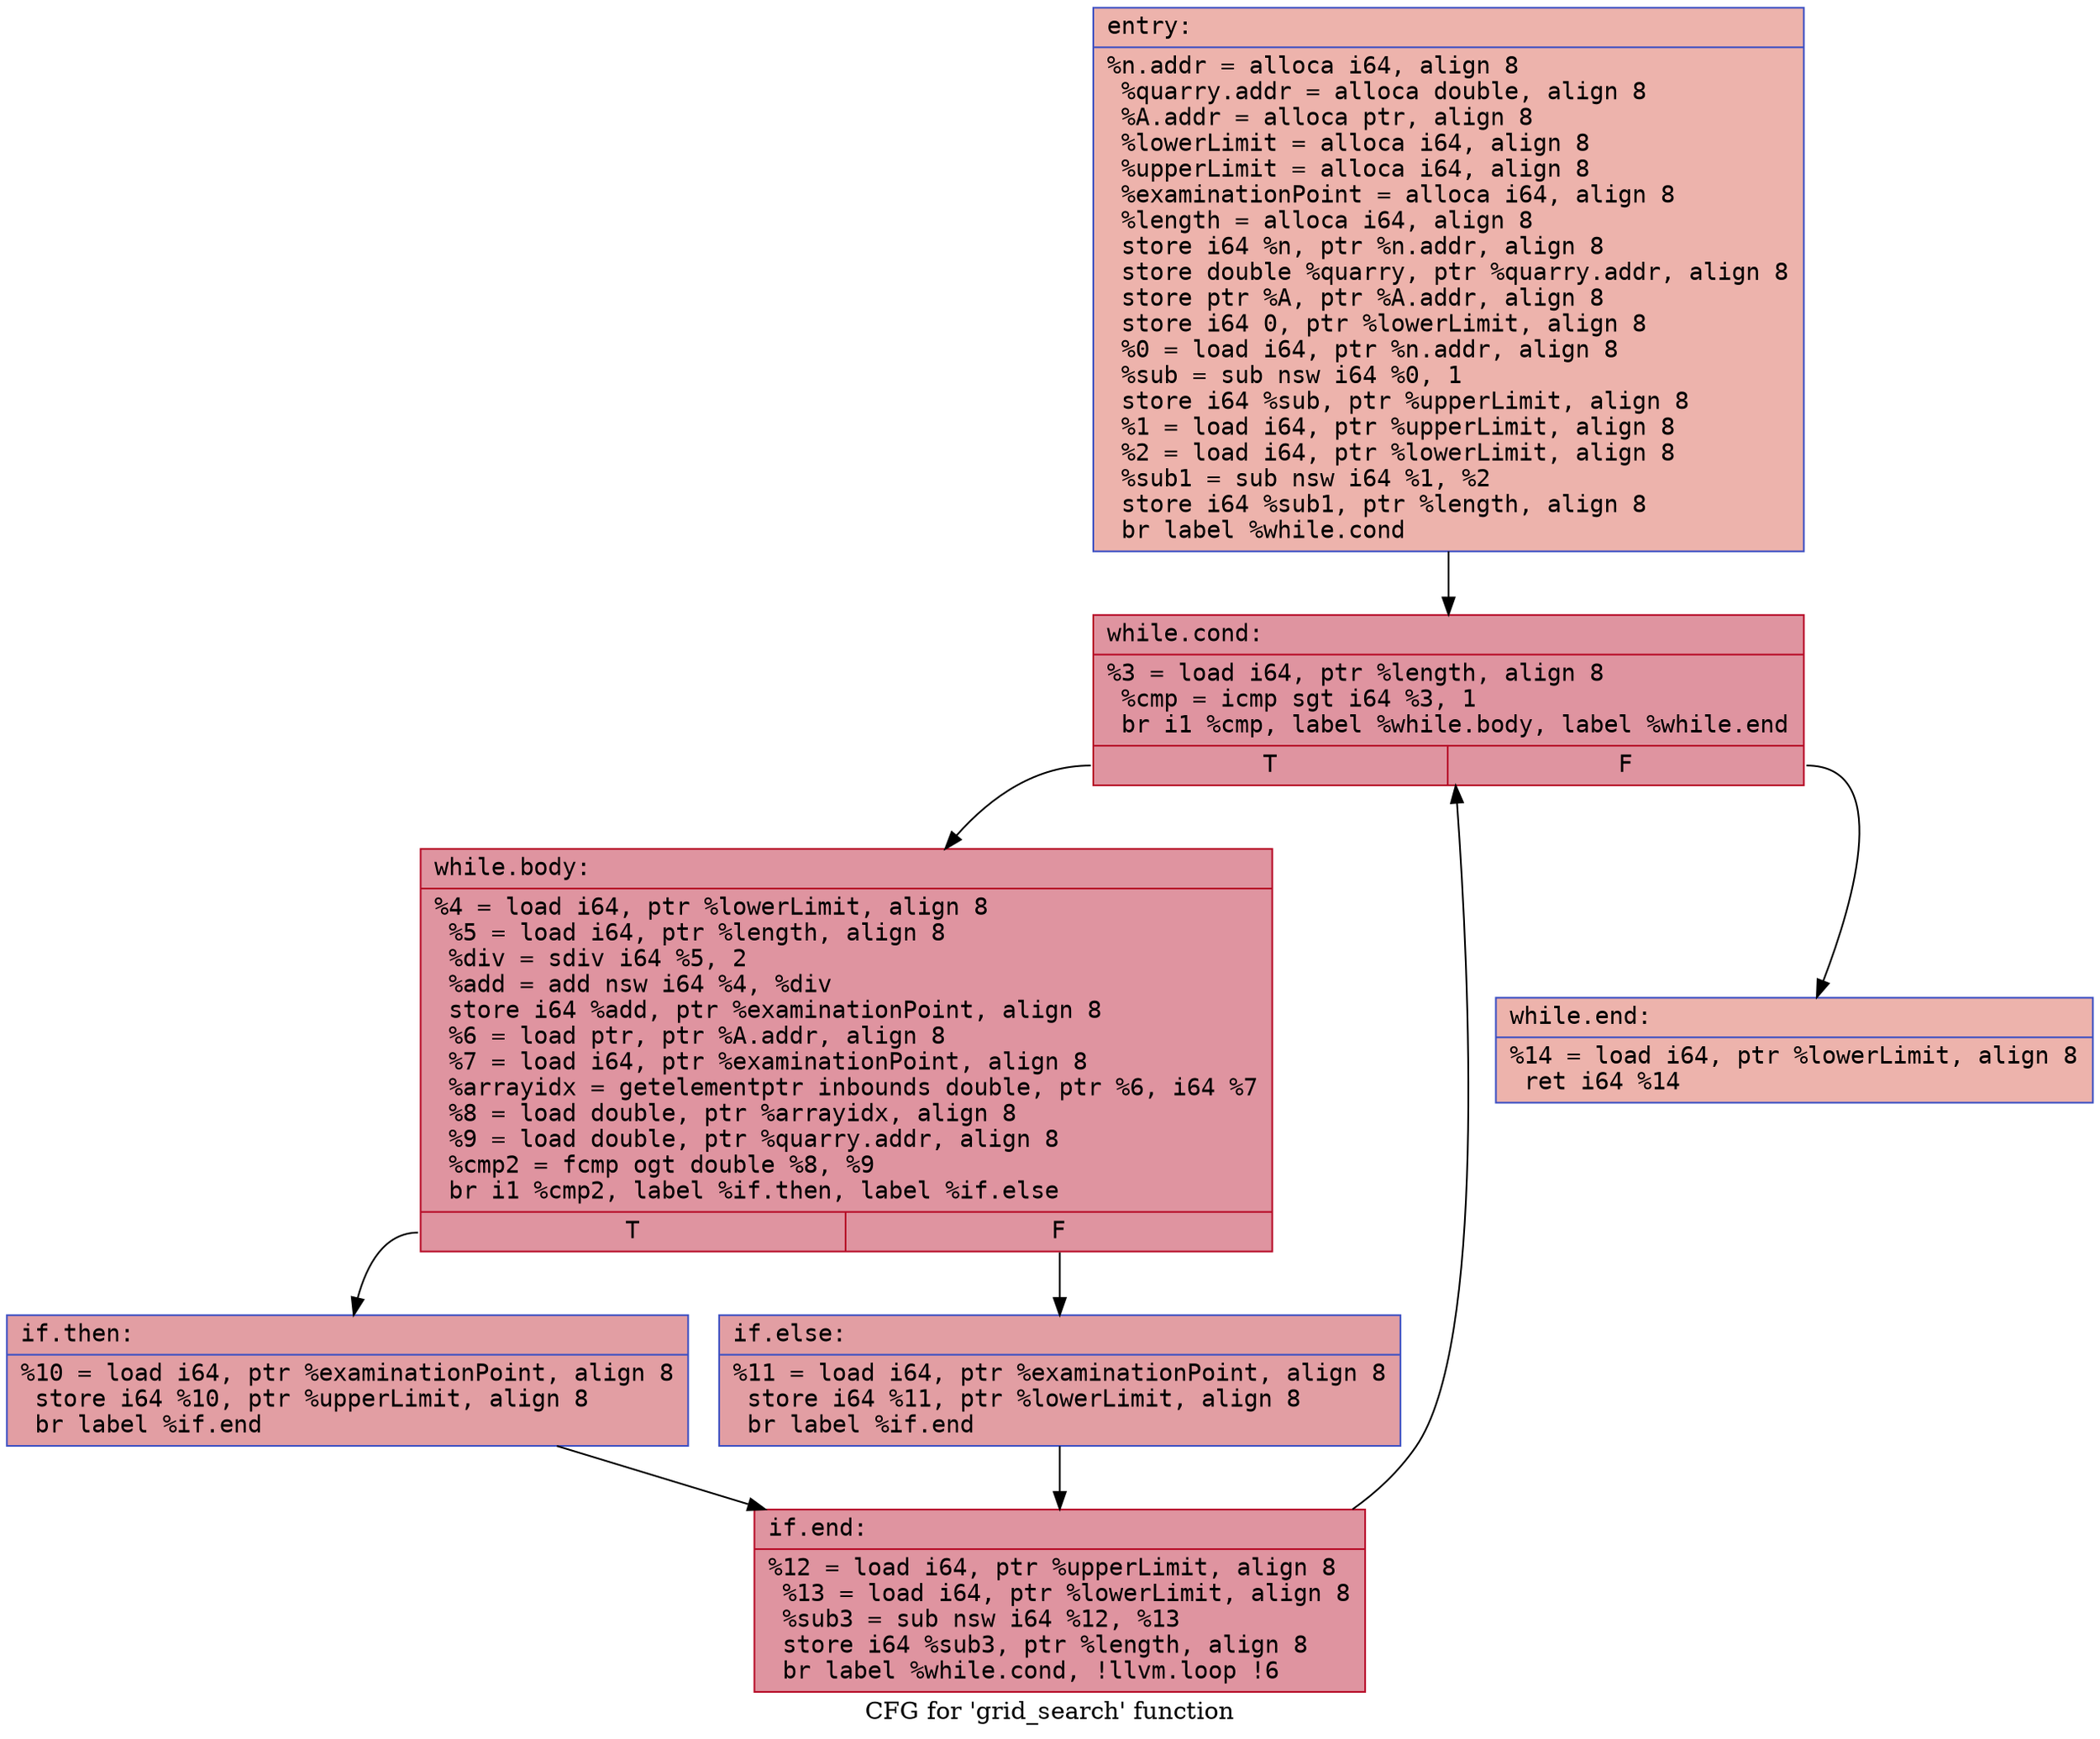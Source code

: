 digraph "CFG for 'grid_search' function" {
	label="CFG for 'grid_search' function";

	Node0x564d03c15490 [shape=record,color="#3d50c3ff", style=filled, fillcolor="#d6524470" fontname="Courier",label="{entry:\l|  %n.addr = alloca i64, align 8\l  %quarry.addr = alloca double, align 8\l  %A.addr = alloca ptr, align 8\l  %lowerLimit = alloca i64, align 8\l  %upperLimit = alloca i64, align 8\l  %examinationPoint = alloca i64, align 8\l  %length = alloca i64, align 8\l  store i64 %n, ptr %n.addr, align 8\l  store double %quarry, ptr %quarry.addr, align 8\l  store ptr %A, ptr %A.addr, align 8\l  store i64 0, ptr %lowerLimit, align 8\l  %0 = load i64, ptr %n.addr, align 8\l  %sub = sub nsw i64 %0, 1\l  store i64 %sub, ptr %upperLimit, align 8\l  %1 = load i64, ptr %upperLimit, align 8\l  %2 = load i64, ptr %lowerLimit, align 8\l  %sub1 = sub nsw i64 %1, %2\l  store i64 %sub1, ptr %length, align 8\l  br label %while.cond\l}"];
	Node0x564d03c15490 -> Node0x564d03c16140[tooltip="entry -> while.cond\nProbability 100.00%" ];
	Node0x564d03c16140 [shape=record,color="#b70d28ff", style=filled, fillcolor="#b70d2870" fontname="Courier",label="{while.cond:\l|  %3 = load i64, ptr %length, align 8\l  %cmp = icmp sgt i64 %3, 1\l  br i1 %cmp, label %while.body, label %while.end\l|{<s0>T|<s1>F}}"];
	Node0x564d03c16140:s0 -> Node0x564d03c16360[tooltip="while.cond -> while.body\nProbability 96.88%" ];
	Node0x564d03c16140:s1 -> Node0x564d03c163b0[tooltip="while.cond -> while.end\nProbability 3.12%" ];
	Node0x564d03c16360 [shape=record,color="#b70d28ff", style=filled, fillcolor="#b70d2870" fontname="Courier",label="{while.body:\l|  %4 = load i64, ptr %lowerLimit, align 8\l  %5 = load i64, ptr %length, align 8\l  %div = sdiv i64 %5, 2\l  %add = add nsw i64 %4, %div\l  store i64 %add, ptr %examinationPoint, align 8\l  %6 = load ptr, ptr %A.addr, align 8\l  %7 = load i64, ptr %examinationPoint, align 8\l  %arrayidx = getelementptr inbounds double, ptr %6, i64 %7\l  %8 = load double, ptr %arrayidx, align 8\l  %9 = load double, ptr %quarry.addr, align 8\l  %cmp2 = fcmp ogt double %8, %9\l  br i1 %cmp2, label %if.then, label %if.else\l|{<s0>T|<s1>F}}"];
	Node0x564d03c16360:s0 -> Node0x564d03c16b90[tooltip="while.body -> if.then\nProbability 50.00%" ];
	Node0x564d03c16360:s1 -> Node0x564d03c16c00[tooltip="while.body -> if.else\nProbability 50.00%" ];
	Node0x564d03c16b90 [shape=record,color="#3d50c3ff", style=filled, fillcolor="#be242e70" fontname="Courier",label="{if.then:\l|  %10 = load i64, ptr %examinationPoint, align 8\l  store i64 %10, ptr %upperLimit, align 8\l  br label %if.end\l}"];
	Node0x564d03c16b90 -> Node0x564d03c16e70[tooltip="if.then -> if.end\nProbability 100.00%" ];
	Node0x564d03c16c00 [shape=record,color="#3d50c3ff", style=filled, fillcolor="#be242e70" fontname="Courier",label="{if.else:\l|  %11 = load i64, ptr %examinationPoint, align 8\l  store i64 %11, ptr %lowerLimit, align 8\l  br label %if.end\l}"];
	Node0x564d03c16c00 -> Node0x564d03c16e70[tooltip="if.else -> if.end\nProbability 100.00%" ];
	Node0x564d03c16e70 [shape=record,color="#b70d28ff", style=filled, fillcolor="#b70d2870" fontname="Courier",label="{if.end:\l|  %12 = load i64, ptr %upperLimit, align 8\l  %13 = load i64, ptr %lowerLimit, align 8\l  %sub3 = sub nsw i64 %12, %13\l  store i64 %sub3, ptr %length, align 8\l  br label %while.cond, !llvm.loop !6\l}"];
	Node0x564d03c16e70 -> Node0x564d03c16140[tooltip="if.end -> while.cond\nProbability 100.00%" ];
	Node0x564d03c163b0 [shape=record,color="#3d50c3ff", style=filled, fillcolor="#d6524470" fontname="Courier",label="{while.end:\l|  %14 = load i64, ptr %lowerLimit, align 8\l  ret i64 %14\l}"];
}
